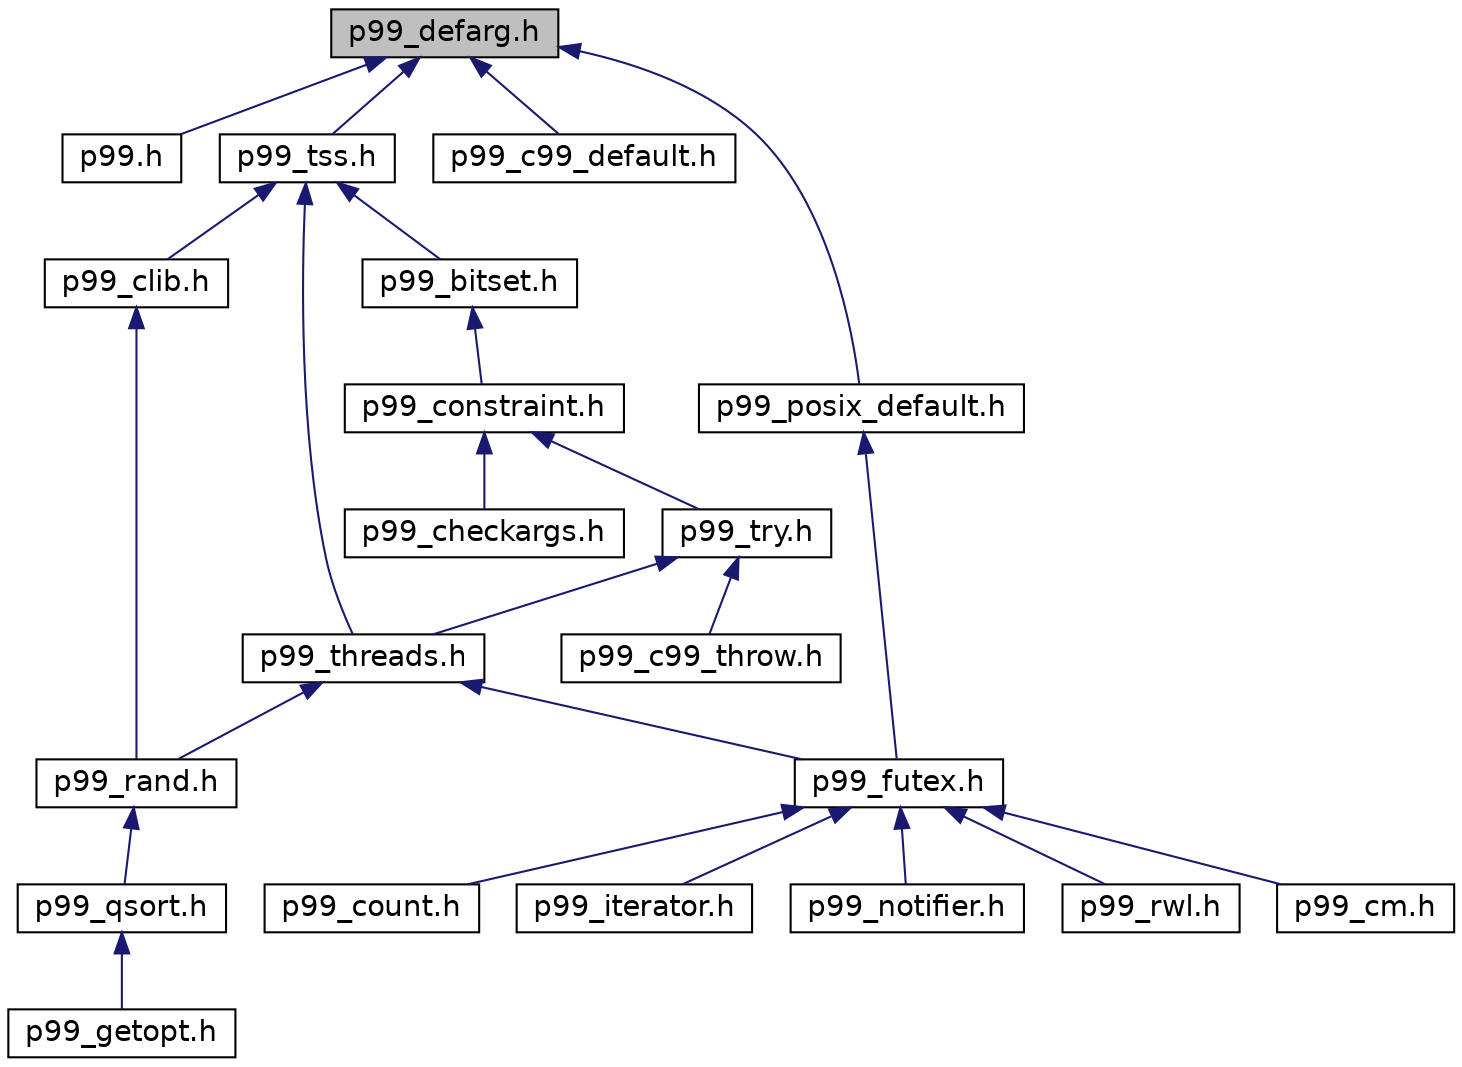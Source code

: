 digraph "p99_defarg.h"
{
 // LATEX_PDF_SIZE
  edge [fontname="Helvetica",fontsize="14",labelfontname="Helvetica",labelfontsize="14"];
  node [fontname="Helvetica",fontsize="14",shape=record];
  Node1 [label="p99_defarg.h",height=0.2,width=0.4,color="black", fillcolor="grey75", style="filled", fontcolor="black",tooltip="Macros for default arguments to functions."];
  Node1 -> Node2 [dir="back",color="midnightblue",fontsize="14",style="solid",fontname="Helvetica"];
  Node2 [label="p99.h",height=0.2,width=0.4,color="black", fillcolor="white", style="filled",URL="$p99_8h.html",tooltip="Use this to include all of P99."];
  Node1 -> Node3 [dir="back",color="midnightblue",fontsize="14",style="solid",fontname="Helvetica"];
  Node3 [label="p99_tss.h",height=0.2,width=0.4,color="black", fillcolor="white", style="filled",URL="$p99__tss_8h.html",tooltip=" "];
  Node3 -> Node4 [dir="back",color="midnightblue",fontsize="14",style="solid",fontname="Helvetica"];
  Node4 [label="p99_bitset.h",height=0.2,width=0.4,color="black", fillcolor="white", style="filled",URL="$p99__bitset_8h.html",tooltip=" "];
  Node4 -> Node5 [dir="back",color="midnightblue",fontsize="14",style="solid",fontname="Helvetica"];
  Node5 [label="p99_constraint.h",height=0.2,width=0.4,color="black", fillcolor="white", style="filled",URL="$p99__constraint_8h.html",tooltip=" "];
  Node5 -> Node6 [dir="back",color="midnightblue",fontsize="14",style="solid",fontname="Helvetica"];
  Node6 [label="p99_try.h",height=0.2,width=0.4,color="black", fillcolor="white", style="filled",URL="$p99__try_8h.html",tooltip=" "];
  Node6 -> Node7 [dir="back",color="midnightblue",fontsize="14",style="solid",fontname="Helvetica"];
  Node7 [label="p99_c99_throw.h",height=0.2,width=0.4,color="black", fillcolor="white", style="filled",URL="$p99__c99__throw_8h.html",tooltip=" "];
  Node6 -> Node8 [dir="back",color="midnightblue",fontsize="14",style="solid",fontname="Helvetica"];
  Node8 [label="p99_threads.h",height=0.2,width=0.4,color="black", fillcolor="white", style="filled",URL="$p99__threads_8h.html",tooltip=" "];
  Node8 -> Node9 [dir="back",color="midnightblue",fontsize="14",style="solid",fontname="Helvetica"];
  Node9 [label="p99_futex.h",height=0.2,width=0.4,color="black", fillcolor="white", style="filled",URL="$p99__futex_8h.html",tooltip=" "];
  Node9 -> Node10 [dir="back",color="midnightblue",fontsize="14",style="solid",fontname="Helvetica"];
  Node10 [label="p99_cm.h",height=0.2,width=0.4,color="black", fillcolor="white", style="filled",URL="$p99__cm_8h.html",tooltip=" "];
  Node9 -> Node11 [dir="back",color="midnightblue",fontsize="14",style="solid",fontname="Helvetica"];
  Node11 [label="p99_count.h",height=0.2,width=0.4,color="black", fillcolor="white", style="filled",URL="$p99__count_8h.html",tooltip=" "];
  Node9 -> Node12 [dir="back",color="midnightblue",fontsize="14",style="solid",fontname="Helvetica"];
  Node12 [label="p99_iterator.h",height=0.2,width=0.4,color="black", fillcolor="white", style="filled",URL="$p99__iterator_8h.html",tooltip=" "];
  Node9 -> Node13 [dir="back",color="midnightblue",fontsize="14",style="solid",fontname="Helvetica"];
  Node13 [label="p99_notifier.h",height=0.2,width=0.4,color="black", fillcolor="white", style="filled",URL="$p99__notifier_8h.html",tooltip=" "];
  Node9 -> Node14 [dir="back",color="midnightblue",fontsize="14",style="solid",fontname="Helvetica"];
  Node14 [label="p99_rwl.h",height=0.2,width=0.4,color="black", fillcolor="white", style="filled",URL="$p99__rwl_8h.html",tooltip=" "];
  Node8 -> Node15 [dir="back",color="midnightblue",fontsize="14",style="solid",fontname="Helvetica"];
  Node15 [label="p99_rand.h",height=0.2,width=0.4,color="black", fillcolor="white", style="filled",URL="$p99__rand_8h.html",tooltip="An implementation of George Marsaglia's xorshift PRG with a period of about 2^160."];
  Node15 -> Node16 [dir="back",color="midnightblue",fontsize="14",style="solid",fontname="Helvetica"];
  Node16 [label="p99_qsort.h",height=0.2,width=0.4,color="black", fillcolor="white", style="filled",URL="$p99__qsort_8h.html",tooltip="An implementation of a sorting routine."];
  Node16 -> Node17 [dir="back",color="midnightblue",fontsize="14",style="solid",fontname="Helvetica"];
  Node17 [label="p99_getopt.h",height=0.2,width=0.4,color="black", fillcolor="white", style="filled",URL="$p99__getopt_8h.html",tooltip="Providing macros that handle variadic macro argument lists."];
  Node5 -> Node18 [dir="back",color="midnightblue",fontsize="14",style="solid",fontname="Helvetica"];
  Node18 [label="p99_checkargs.h",height=0.2,width=0.4,color="black", fillcolor="white", style="filled",URL="$p99__checkargs_8h.html",tooltip="Macros to check arguments to functions, in particular of variably modified types."];
  Node3 -> Node19 [dir="back",color="midnightblue",fontsize="14",style="solid",fontname="Helvetica"];
  Node19 [label="p99_clib.h",height=0.2,width=0.4,color="black", fillcolor="white", style="filled",URL="$p99__clib_8h.html",tooltip=" "];
  Node19 -> Node15 [dir="back",color="midnightblue",fontsize="14",style="solid",fontname="Helvetica"];
  Node3 -> Node8 [dir="back",color="midnightblue",fontsize="14",style="solid",fontname="Helvetica"];
  Node1 -> Node20 [dir="back",color="midnightblue",fontsize="14",style="solid",fontname="Helvetica"];
  Node20 [label="p99_c99_default.h",height=0.2,width=0.4,color="black", fillcolor="white", style="filled",URL="$p99__c99__default_8h.html",tooltip=" "];
  Node1 -> Node21 [dir="back",color="midnightblue",fontsize="14",style="solid",fontname="Helvetica"];
  Node21 [label="p99_posix_default.h",height=0.2,width=0.4,color="black", fillcolor="white", style="filled",URL="$p99__posix__default_8h.html",tooltip=" "];
  Node21 -> Node9 [dir="back",color="midnightblue",fontsize="14",style="solid",fontname="Helvetica"];
}
